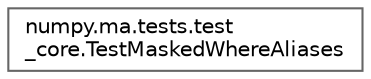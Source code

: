 digraph "Graphical Class Hierarchy"
{
 // LATEX_PDF_SIZE
  bgcolor="transparent";
  edge [fontname=Helvetica,fontsize=10,labelfontname=Helvetica,labelfontsize=10];
  node [fontname=Helvetica,fontsize=10,shape=box,height=0.2,width=0.4];
  rankdir="LR";
  Node0 [id="Node000000",label="numpy.ma.tests.test\l_core.TestMaskedWhereAliases",height=0.2,width=0.4,color="grey40", fillcolor="white", style="filled",URL="$dc/d3f/classnumpy_1_1ma_1_1tests_1_1test__core_1_1TestMaskedWhereAliases.html",tooltip=" "];
}
